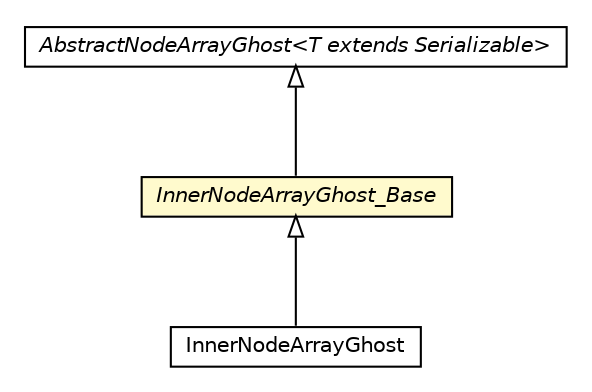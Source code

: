#!/usr/local/bin/dot
#
# Class diagram 
# Generated by UMLGraph version 5.1 (http://www.umlgraph.org/)
#

digraph G {
	edge [fontname="Helvetica",fontsize=10,labelfontname="Helvetica",labelfontsize=10];
	node [fontname="Helvetica",fontsize=10,shape=plaintext];
	nodesep=0.25;
	ranksep=0.5;
	// pt.ist.fenixframework.adt.bplustree.AbstractNodeArrayGhost<T extends java.io.Serializable>
	c44691 [label=<<table title="pt.ist.fenixframework.adt.bplustree.AbstractNodeArrayGhost" border="0" cellborder="1" cellspacing="0" cellpadding="2" port="p" href="./AbstractNodeArrayGhost.html">
		<tr><td><table border="0" cellspacing="0" cellpadding="1">
<tr><td align="center" balign="center"><font face="Helvetica-Oblique"> AbstractNodeArrayGhost&lt;T extends Serializable&gt; </font></td></tr>
		</table></td></tr>
		</table>>, fontname="Helvetica", fontcolor="black", fontsize=10.0];
	// pt.ist.fenixframework.adt.bplustree.InnerNodeArrayGhost
	c44694 [label=<<table title="pt.ist.fenixframework.adt.bplustree.InnerNodeArrayGhost" border="0" cellborder="1" cellspacing="0" cellpadding="2" port="p" href="./InnerNodeArrayGhost.html">
		<tr><td><table border="0" cellspacing="0" cellpadding="1">
<tr><td align="center" balign="center"> InnerNodeArrayGhost </td></tr>
		</table></td></tr>
		</table>>, fontname="Helvetica", fontcolor="black", fontsize=10.0];
	// pt.ist.fenixframework.adt.bplustree.InnerNodeArrayGhost_Base
	c44710 [label=<<table title="pt.ist.fenixframework.adt.bplustree.InnerNodeArrayGhost_Base" border="0" cellborder="1" cellspacing="0" cellpadding="2" port="p" bgcolor="lemonChiffon" href="./InnerNodeArrayGhost_Base.html">
		<tr><td><table border="0" cellspacing="0" cellpadding="1">
<tr><td align="center" balign="center"><font face="Helvetica-Oblique"> InnerNodeArrayGhost_Base </font></td></tr>
		</table></td></tr>
		</table>>, fontname="Helvetica", fontcolor="black", fontsize=10.0];
	//pt.ist.fenixframework.adt.bplustree.InnerNodeArrayGhost extends pt.ist.fenixframework.adt.bplustree.InnerNodeArrayGhost_Base
	c44710:p -> c44694:p [dir=back,arrowtail=empty];
	//pt.ist.fenixframework.adt.bplustree.InnerNodeArrayGhost_Base extends pt.ist.fenixframework.adt.bplustree.AbstractNodeArrayGhost
	c44691:p -> c44710:p [dir=back,arrowtail=empty];
}

